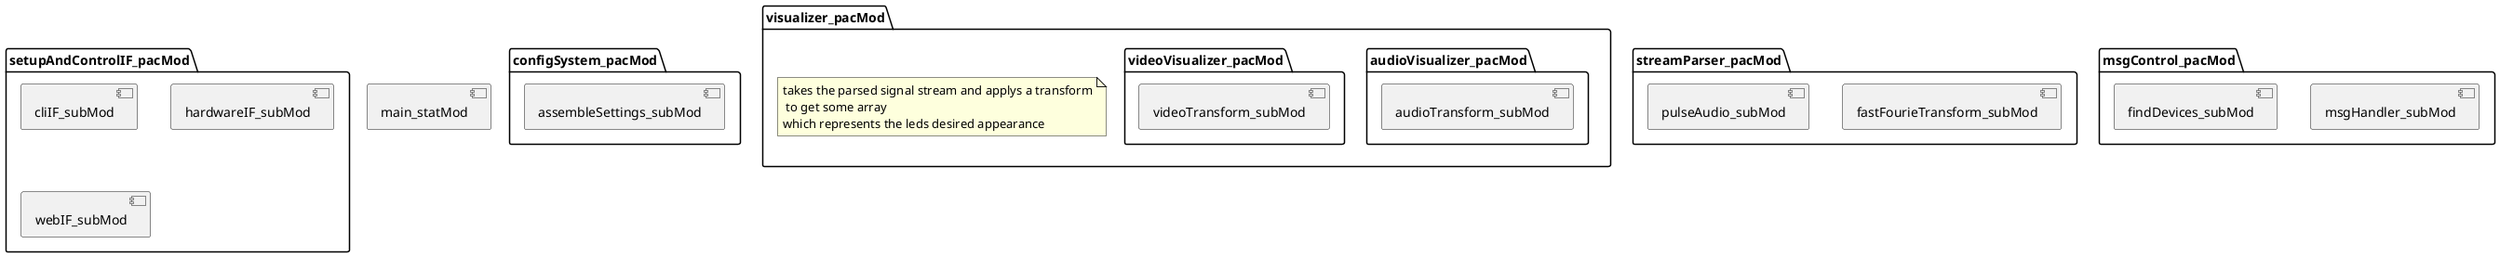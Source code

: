 @startuml
skinparam componentStyle uml2

package configMod as "configSystem_pacMod" {
    component assembler as "assembleSettings_subMod"
}

component main as "main_statMod"

package visMod as "visualizer_pacMod" {
    note "takes the parsed signal stream and applys a transform\n to get some array \nwhich represents the leds desired appearance" as N
    package audioMod as "audioVisualizer_pacMod" {
        component audioTransform as "audioTransform_subMod"
    }

    package videoMod as "videoVisualizer_pacMod" {
        component videoTransform as "videoTransform_subMod"
    }
}

package streamMod as "streamParser_pacMod" {
    component fft as "fastFourieTransform_subMod"
    component pulseAud as "pulseAudio_subMod"
}

package msgMod as "msgControl_pacMod" {
    component msgHandler as "msgHandler_subMod"
    component findDevices as "findDevices_subMod"
}

package setupMod as "setupAndControlIF_pacMod" {
    component cliIF as "cliIF_subMod"
    component hardwareIF as "hardwareIF_subMod"
    component webIF as "webIF_subMod"
}



@enduml
